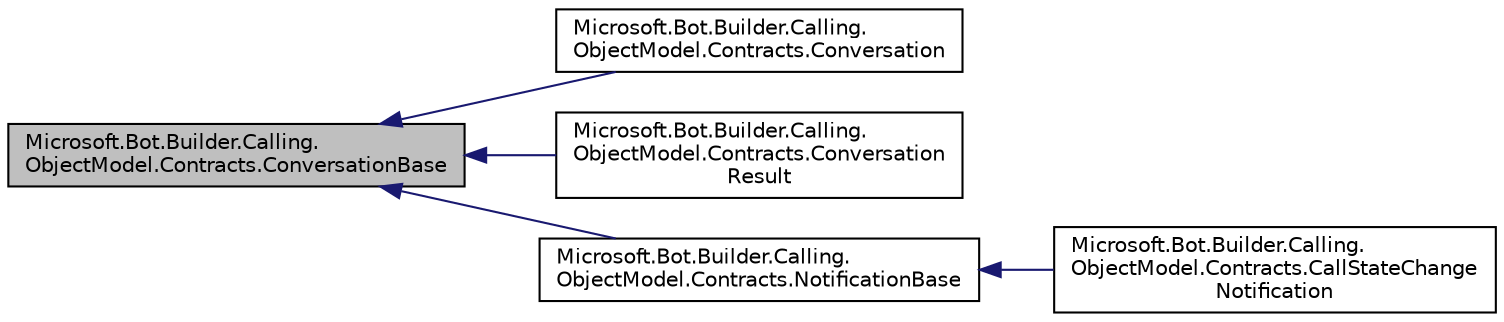 digraph "Microsoft.Bot.Builder.Calling.ObjectModel.Contracts.ConversationBase"
{
  edge [fontname="Helvetica",fontsize="10",labelfontname="Helvetica",labelfontsize="10"];
  node [fontname="Helvetica",fontsize="10",shape=record];
  rankdir="LR";
  Node1 [label="Microsoft.Bot.Builder.Calling.\lObjectModel.Contracts.ConversationBase",height=0.2,width=0.4,color="black", fillcolor="grey75", style="filled", fontcolor="black"];
  Node1 -> Node2 [dir="back",color="midnightblue",fontsize="10",style="solid",fontname="Helvetica"];
  Node2 [label="Microsoft.Bot.Builder.Calling.\lObjectModel.Contracts.Conversation",height=0.2,width=0.4,color="black", fillcolor="white", style="filled",URL="$d9/d32/class_microsoft_1_1_bot_1_1_builder_1_1_calling_1_1_object_model_1_1_contracts_1_1_conversation.html",tooltip="This defines the set of the properties that define a conversation. A conversation includes participan..."];
  Node1 -> Node3 [dir="back",color="midnightblue",fontsize="10",style="solid",fontname="Helvetica"];
  Node3 [label="Microsoft.Bot.Builder.Calling.\lObjectModel.Contracts.Conversation\lResult",height=0.2,width=0.4,color="black", fillcolor="white", style="filled",URL="$de/d12/class_microsoft_1_1_bot_1_1_builder_1_1_calling_1_1_object_model_1_1_contracts_1_1_conversation_result.html",tooltip="Once we have peformed the \"actions\" requested by the customer, we POST back to customer callback Url ..."];
  Node1 -> Node4 [dir="back",color="midnightblue",fontsize="10",style="solid",fontname="Helvetica"];
  Node4 [label="Microsoft.Bot.Builder.Calling.\lObjectModel.Contracts.NotificationBase",height=0.2,width=0.4,color="black", fillcolor="white", style="filled",URL="$d9/dc0/class_microsoft_1_1_bot_1_1_builder_1_1_calling_1_1_object_model_1_1_contracts_1_1_notification_base.html",tooltip="This base class defines a subset of properties which define a notification. CallStateNotification and..."];
  Node4 -> Node5 [dir="back",color="midnightblue",fontsize="10",style="solid",fontname="Helvetica"];
  Node5 [label="Microsoft.Bot.Builder.Calling.\lObjectModel.Contracts.CallStateChange\lNotification",height=0.2,width=0.4,color="black", fillcolor="white", style="filled",URL="$d5/d59/class_microsoft_1_1_bot_1_1_builder_1_1_calling_1_1_object_model_1_1_contracts_1_1_call_state_change_notification.html",tooltip="This concrete class defines the call state change notification schema. "];
}
